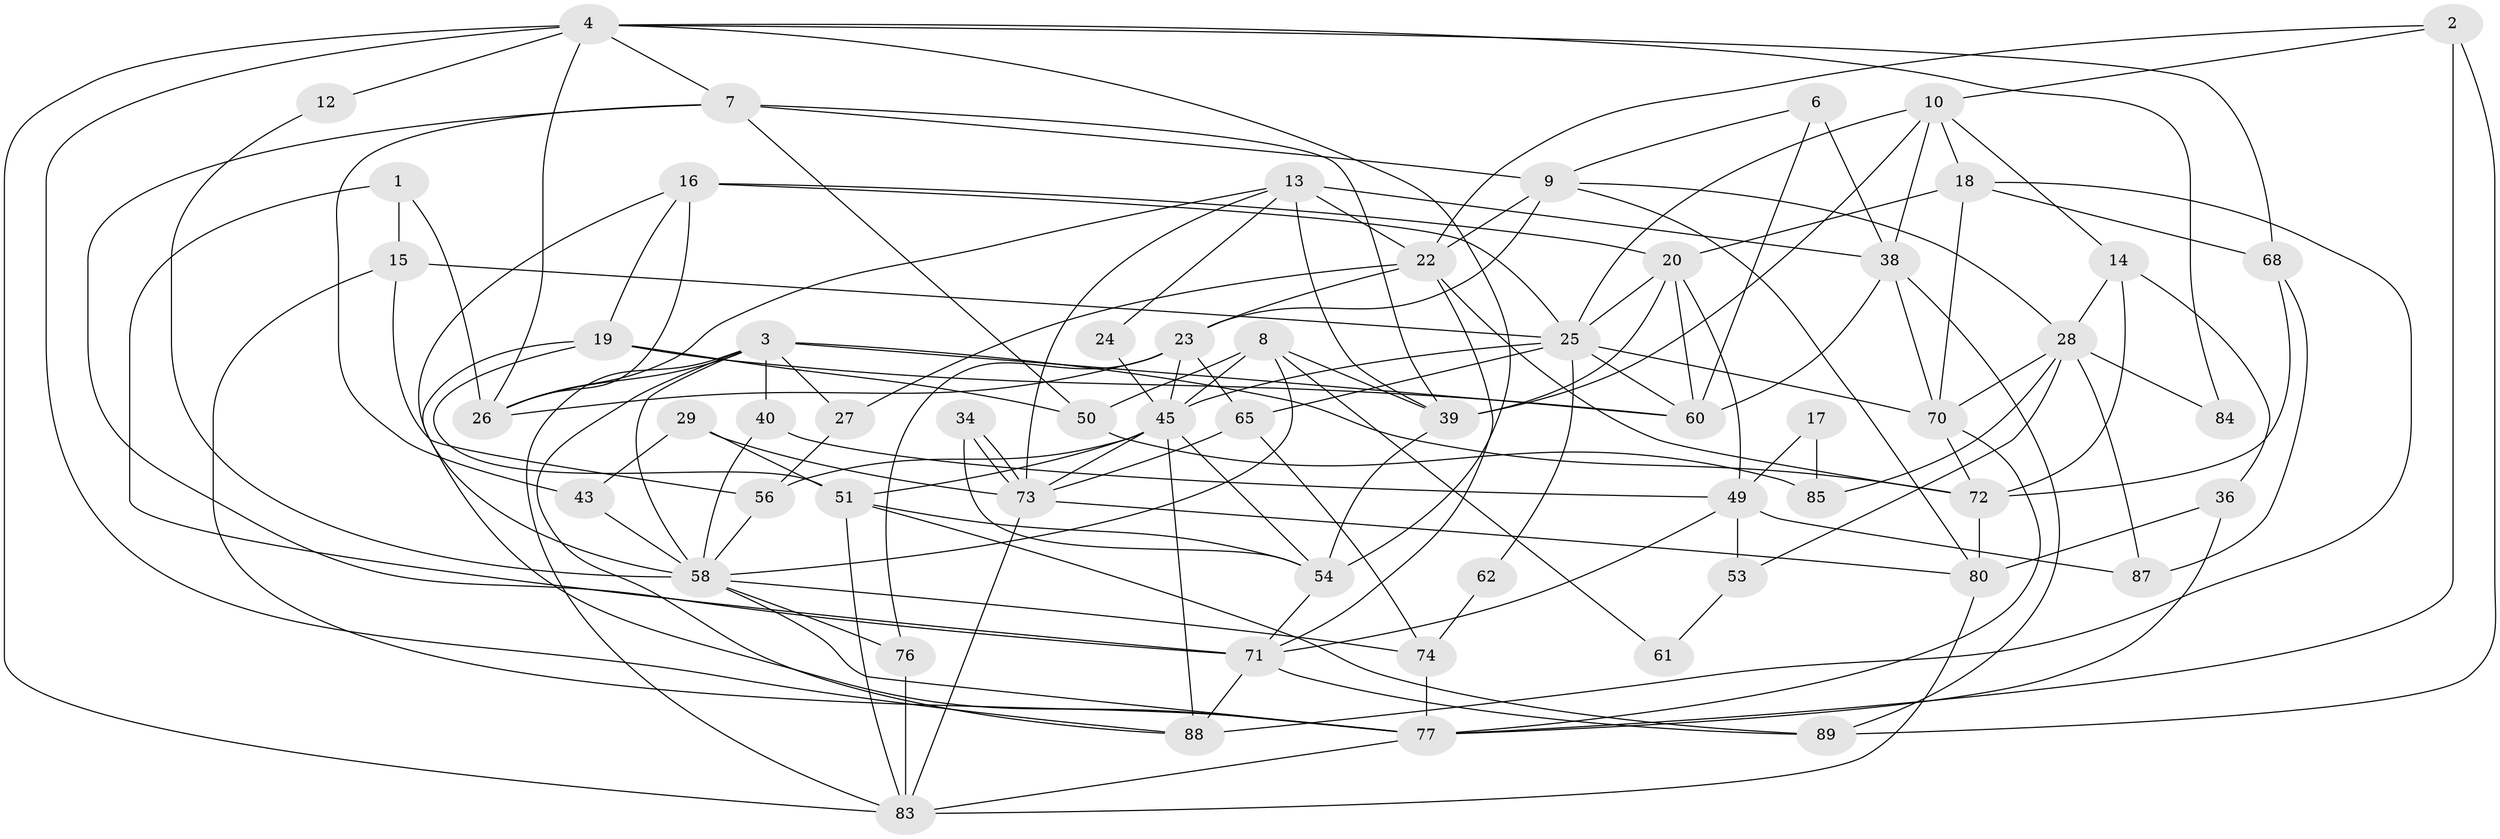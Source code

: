 // original degree distribution, {3: 0.29347826086956524, 5: 0.1956521739130435, 7: 0.03260869565217391, 6: 0.07608695652173914, 2: 0.11956521739130435, 4: 0.2608695652173913, 8: 0.021739130434782608}
// Generated by graph-tools (version 1.1) at 2025/41/03/06/25 10:41:52]
// undirected, 59 vertices, 146 edges
graph export_dot {
graph [start="1"]
  node [color=gray90,style=filled];
  1;
  2 [super="+37"];
  3 [super="+5"];
  4 [super="+35"];
  6;
  7 [super="+30"];
  8 [super="+42"];
  9 [super="+11"];
  10 [super="+69"];
  12;
  13 [super="+75"];
  14 [super="+82"];
  15;
  16 [super="+21"];
  17;
  18 [super="+52"];
  19 [super="+46"];
  20 [super="+32"];
  22 [super="+33"];
  23 [super="+78"];
  24;
  25 [super="+41"];
  26 [super="+31"];
  27 [super="+48"];
  28 [super="+57"];
  29 [super="+64"];
  34;
  36;
  38 [super="+44"];
  39 [super="+55"];
  40;
  43;
  45 [super="+47"];
  49 [super="+66"];
  50;
  51 [super="+59"];
  53;
  54 [super="+63"];
  56;
  58 [super="+81"];
  60 [super="+67"];
  61;
  62;
  65;
  68;
  70;
  71 [super="+86"];
  72 [super="+79"];
  73;
  74 [super="+90"];
  76;
  77 [super="+91"];
  80;
  83 [super="+92"];
  84;
  85;
  87;
  88;
  89;
  1 -- 26;
  1 -- 15;
  1 -- 71;
  2 -- 10;
  2 -- 77 [weight=2];
  2 -- 89;
  2 -- 22;
  3 -- 58;
  3 -- 88;
  3 -- 83;
  3 -- 72;
  3 -- 40;
  3 -- 27;
  3 -- 26;
  3 -- 60;
  4 -- 88;
  4 -- 7;
  4 -- 12;
  4 -- 68;
  4 -- 83;
  4 -- 26;
  4 -- 84;
  4 -- 54;
  6 -- 9;
  6 -- 38;
  6 -- 60;
  7 -- 43;
  7 -- 50;
  7 -- 39;
  7 -- 71;
  7 -- 9;
  8 -- 58;
  8 -- 45;
  8 -- 50;
  8 -- 61;
  8 -- 39;
  9 -- 23;
  9 -- 80;
  9 -- 28;
  9 -- 22;
  10 -- 14;
  10 -- 25;
  10 -- 39;
  10 -- 18;
  10 -- 38;
  12 -- 58;
  13 -- 73;
  13 -- 38;
  13 -- 24;
  13 -- 26;
  13 -- 39;
  13 -- 22;
  14 -- 72;
  14 -- 36;
  14 -- 28;
  15 -- 56;
  15 -- 25;
  15 -- 77;
  16 -- 25 [weight=2];
  16 -- 19;
  16 -- 20;
  16 -- 58;
  16 -- 26;
  17 -- 85;
  17 -- 49;
  18 -- 20;
  18 -- 88;
  18 -- 68;
  18 -- 70;
  19 -- 77;
  19 -- 51;
  19 -- 50;
  19 -- 60;
  20 -- 39;
  20 -- 49;
  20 -- 25;
  20 -- 60;
  22 -- 72;
  22 -- 71;
  22 -- 27;
  22 -- 23;
  23 -- 76;
  23 -- 65;
  23 -- 26;
  23 -- 45;
  24 -- 45;
  25 -- 70;
  25 -- 65;
  25 -- 45;
  25 -- 62;
  25 -- 60;
  27 -- 56;
  28 -- 87;
  28 -- 53;
  28 -- 84;
  28 -- 85;
  28 -- 70;
  29 -- 43;
  29 -- 73;
  29 -- 51;
  34 -- 73;
  34 -- 73;
  34 -- 54;
  36 -- 80;
  36 -- 77;
  38 -- 89;
  38 -- 60;
  38 -- 70;
  39 -- 54;
  40 -- 49;
  40 -- 58;
  43 -- 58;
  45 -- 73;
  45 -- 56;
  45 -- 88;
  45 -- 51;
  45 -- 54;
  49 -- 87;
  49 -- 71;
  49 -- 53;
  50 -- 85;
  51 -- 89;
  51 -- 83;
  51 -- 54;
  53 -- 61;
  54 -- 71;
  56 -- 58;
  58 -- 76;
  58 -- 74;
  58 -- 77;
  62 -- 74;
  65 -- 73;
  65 -- 74;
  68 -- 87;
  68 -- 72;
  70 -- 72;
  70 -- 77;
  71 -- 88;
  71 -- 89;
  72 -- 80;
  73 -- 80;
  73 -- 83;
  74 -- 77;
  76 -- 83;
  77 -- 83;
  80 -- 83;
}
